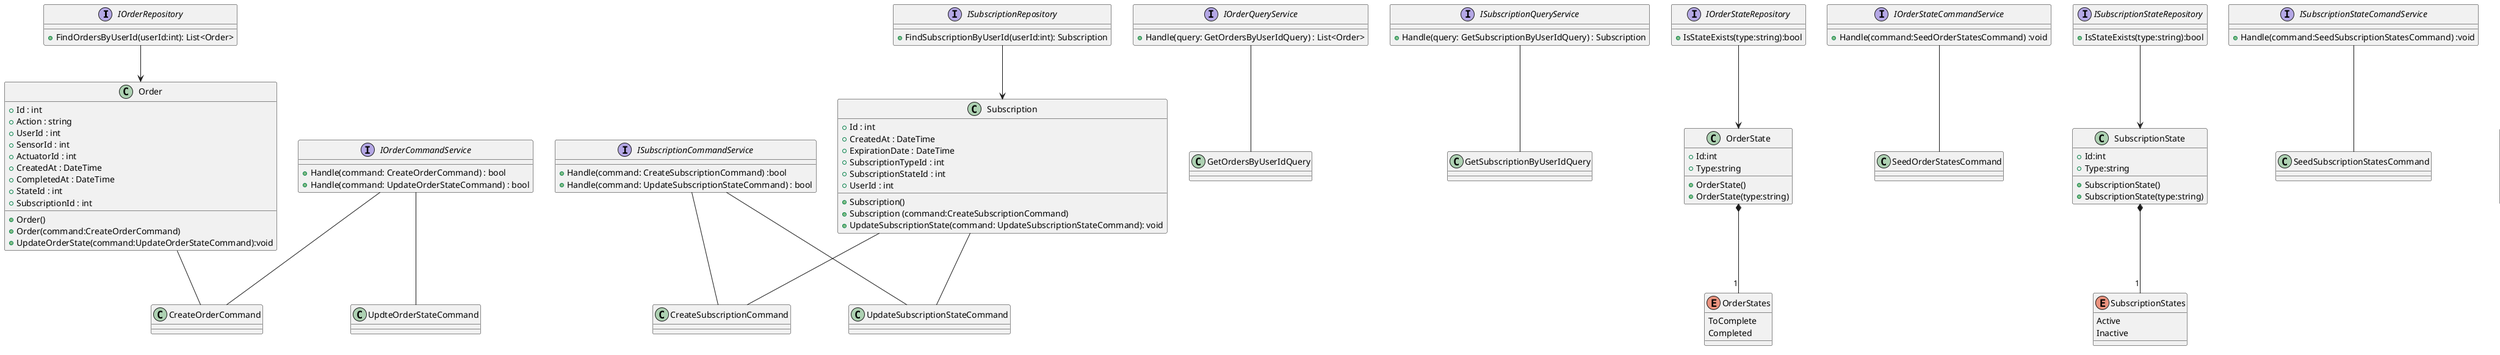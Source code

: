 @startuml

interface IOrderRepository {
  +FindOrdersByUserId(userId:int): List<Order>
}

interface ISubscriptionRepository {
  +FindSubscriptionByUserId(userId:int): Subscription
}

interface IOrderCommandService {
  +Handle(command: CreateOrderCommand) : bool
  +Handle(command: UpdateOrderStateCommand) : bool
}

interface ISubscriptionCommandService {
   +Handle(command: CreateSubscriptionCommand) :bool
  +Handle(command: UpdateSubscriptionStateCommand) : bool
}

interface IOrderQueryService {
   +Handle(query: GetOrdersByUserIdQuery) : List<Order>
}

interface ISubscriptionQueryService {
  +Handle(query: GetSubscriptionByUserIdQuery) : Subscription
}


class Order {
  + Id : int
  + Action : string
  + UserId : int
  + SensorId : int
  + ActuatorId : int
  + CreatedAt : DateTime
  + CompletedAt : DateTime
  + StateId : int
  + SubscriptionId : int
  +Order()
  +Order(command:CreateOrderCommand)
  +UpdateOrderState(command:UpdateOrderStateCommand):void
}

class Subscription {
   + Id : int
  + CreatedAt : DateTime
  + ExpirationDate : DateTime
  + SubscriptionTypeId : int
  + SubscriptionStateId : int
  + UserId : int
  + Subscription()
  + Subscription (command:CreateSubscriptionCommand)
  + UpdateSubscriptionState(command: UpdateSubscriptionStateCommand): void
}

class GetOrdersByUserIdQuery{

}

class GetSubscriptionByUserIdQuery {

}

class CreateOrderCommand {

}

class UpdteOrderStateCommand {

}

class CreateSubscriptionCommand {

}

class UpdateSubscriptionStateCommand {
}

class OrderState {
  +Id:int
  +Type:string
  +OrderState()
  +OrderState(type:string)
}

enum OrderStates {
  ToComplete
  Completed
}

class SeedOrderStatesCommand {

}

class SubscriptionState {
  +Id:int
  +Type:string
  +SubscriptionState()
  +SubscriptionState(type:string)
}

enum SubscriptionStates {
 Active
 Inactive
}

class SeedSubscriptionStatesCommand {

}


class SubscriptionType {
  +Id:int
  +Type:string
  +SubscriptionType()
  +SubscriptionType(type:string)
}

enum SubscriptionTypes{
  Basic,
  Domestic,
  Business
}

class SeedSubscriptionTypeCommand {

}

interface IOrderStateCommandService {
  +Handle(command:SeedOrderStatesCommand) :void
}

interface ISubscriptionTypeCommandService{
  +Handle(command:SeedSubscriptionTypeCommand) :void
}

interface ISubscriptionStateComandService {
  +Handle(command:SeedSubscriptionStatesCommand) :void
}


interface ISubscriptionStateRepository {
   +IsStateExists(type:string):bool
}


interface IOrderStateRepository{
  +IsStateExists(type:string):bool

}

interface ISubscriptionTypeRepository{
  +IsTypeExists(type:string):bool
}

Order -- CreateOrderCommand

Subscription -- CreateSubscriptionCommand
Subscription -- UpdateSubscriptionStateCommand
IOrderStateRepository --> OrderState
ISubscriptionTypeRepository --> SubscriptionType
ISubscriptionStateRepository --> SubscriptionState
OrderState *-- "1" OrderStates
SubscriptionType *-- "1" SubscriptionTypes
SubscriptionState *-- "1"  SubscriptionStates
IOrderStateCommandService -- SeedOrderStatesCommand
ISubscriptionStateComandService -- SeedSubscriptionStatesCommand
ISubscriptionTypeCommandService -- SeedSubscriptionTypeCommand
IOrderRepository --> Order
ISubscriptionRepository --> Subscription
IOrderCommandService -- CreateOrderCommand
IOrderCommandService -- UpdteOrderStateCommand
ISubscriptionCommandService -- CreateSubscriptionCommand
ISubscriptionCommandService -- UpdateSubscriptionStateCommand
IOrderQueryService -- GetOrdersByUserIdQuery
ISubscriptionQueryService -- GetSubscriptionByUserIdQuery


@enduml
